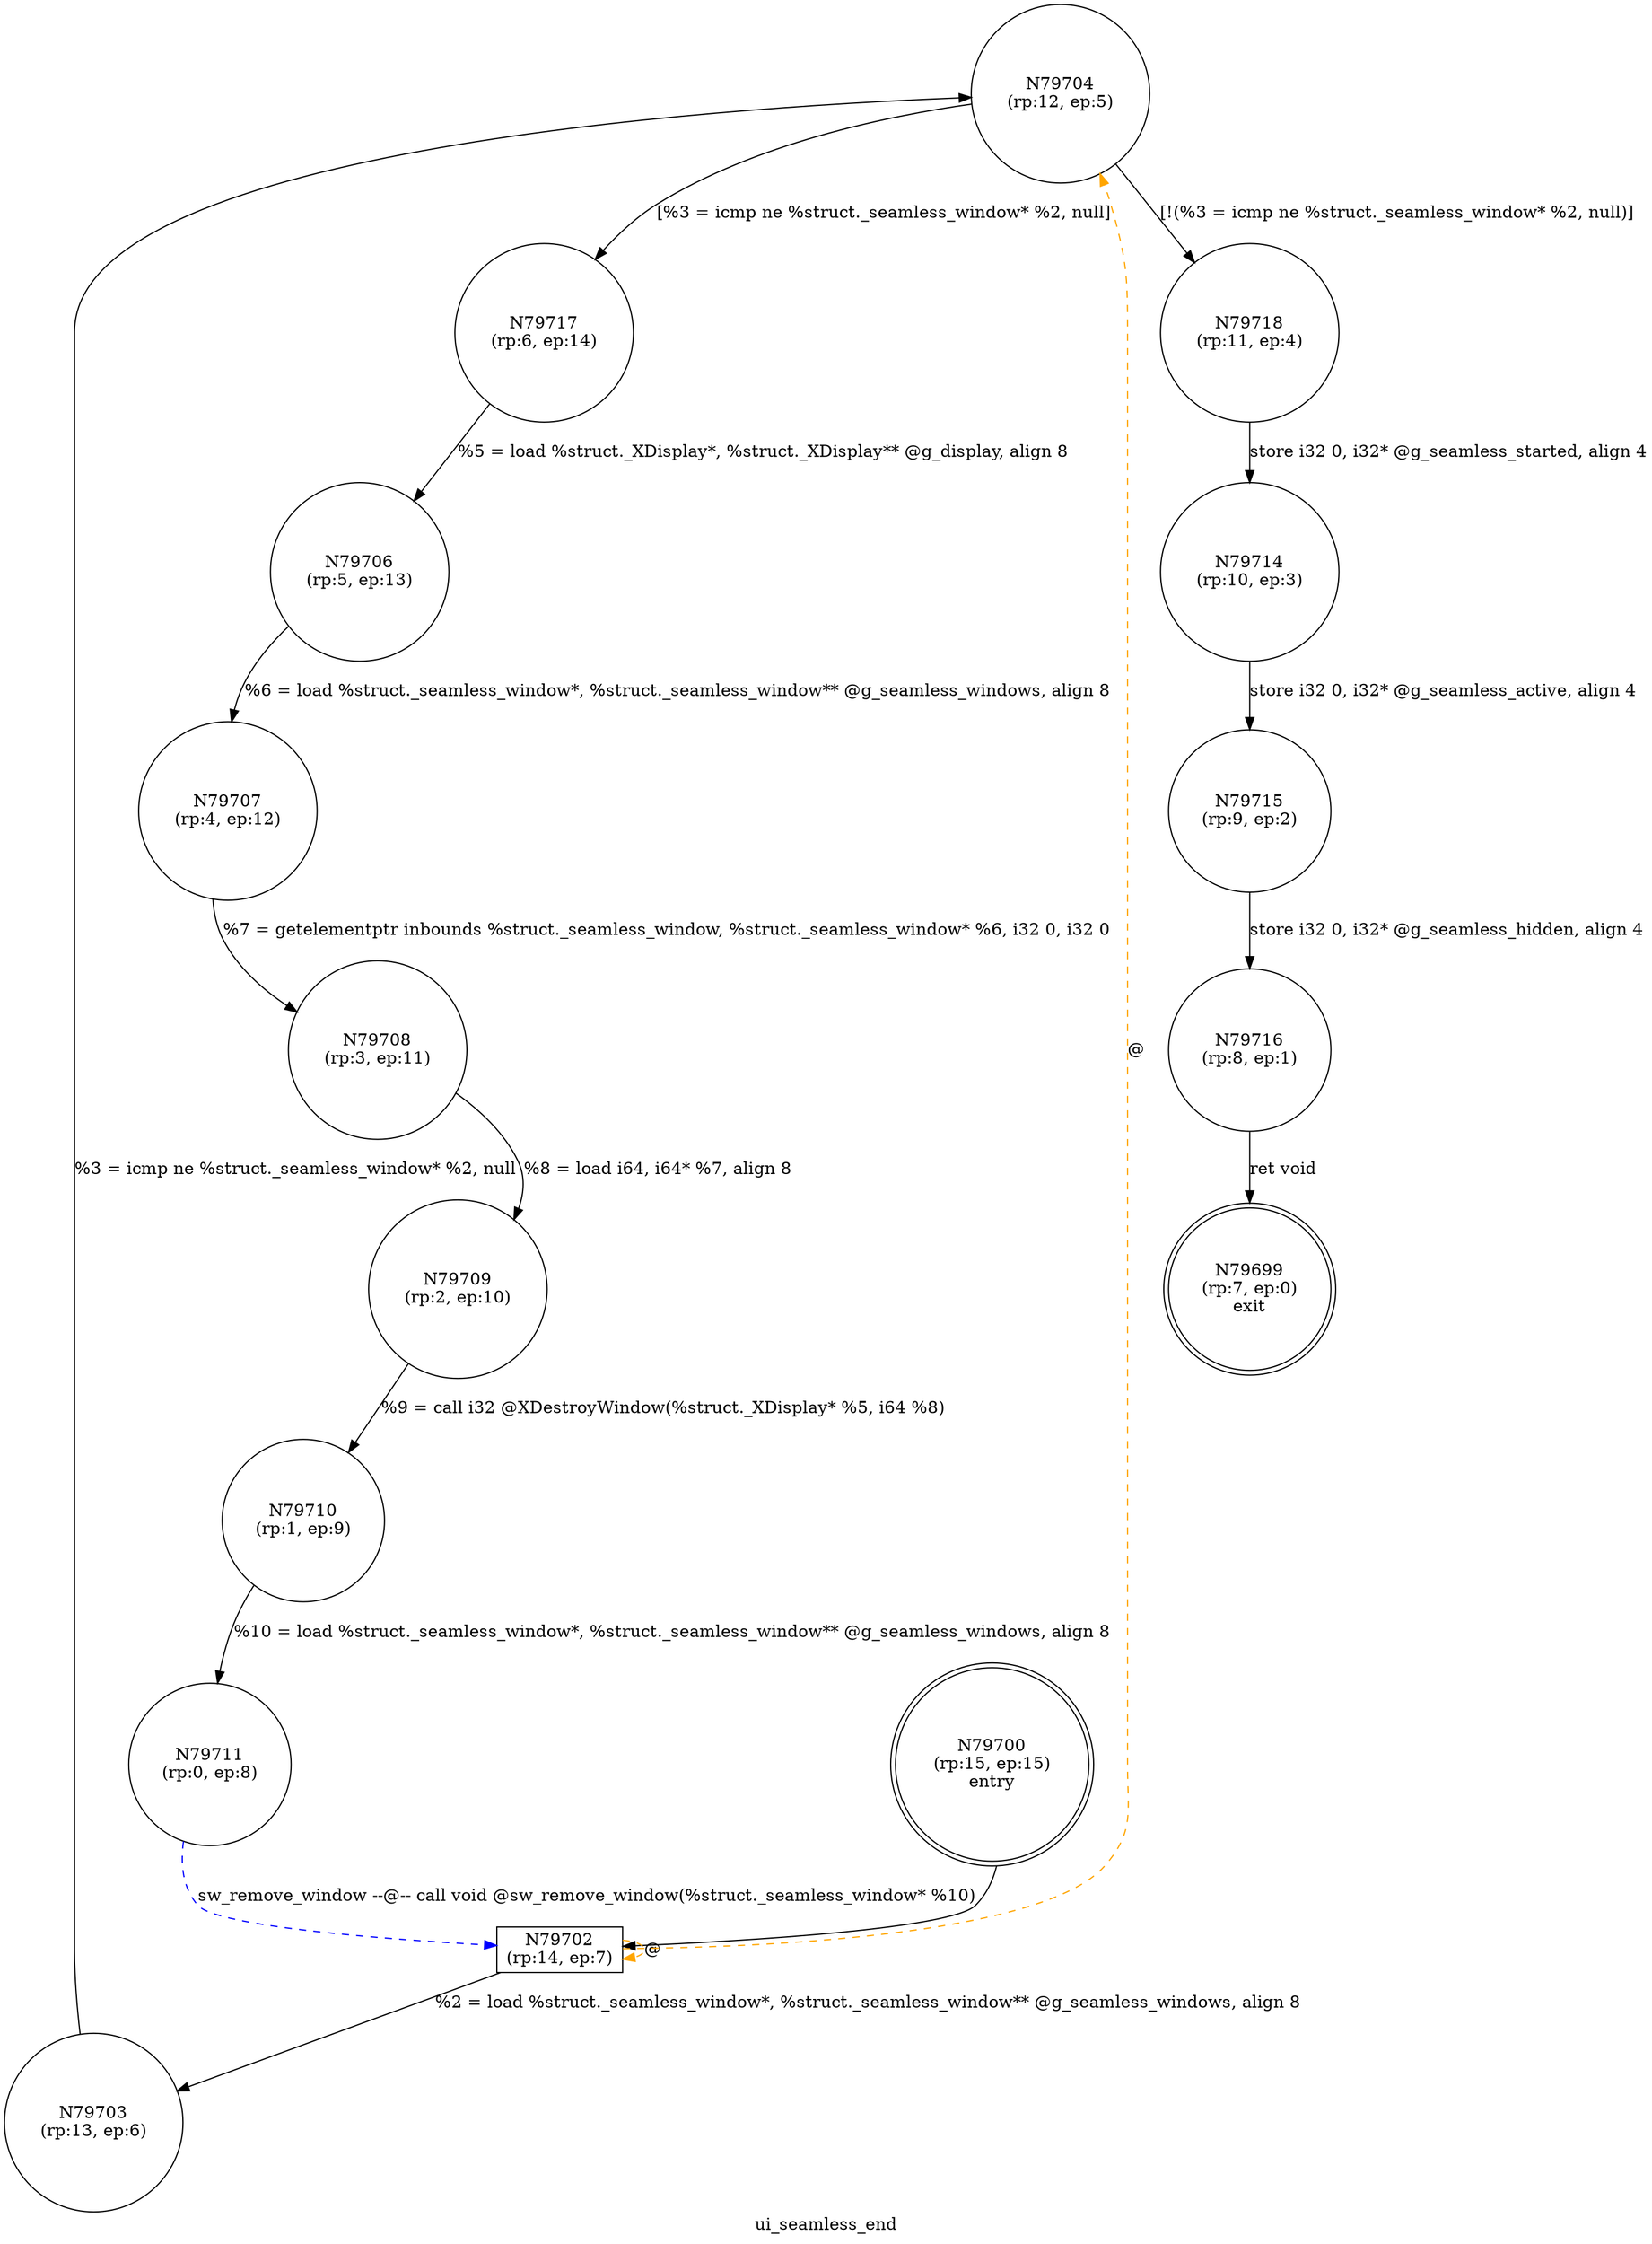 digraph ui_seamless_end {
label="ui_seamless_end"
79699 [label="N79699\n(rp:7, ep:0)\nexit", shape="doublecircle"]
79700 [label="N79700\n(rp:15, ep:15)\nentry", shape="doublecircle"]
79700 -> 79702 [label=""]
79702 [label="N79702\n(rp:14, ep:7)", shape="box"]
79702 -> 79703 [label="%2 = load %struct._seamless_window*, %struct._seamless_window** @g_seamless_windows, align 8"]
79702 -> 79702 [label="@", style="dashed", color="orange"]
79702 -> 79704 [label="@", style="dashed", color="orange"]
79703 [label="N79703\n(rp:13, ep:6)", shape="circle"]
79703 -> 79704 [label="%3 = icmp ne %struct._seamless_window* %2, null"]
79704 [label="N79704\n(rp:12, ep:5)", shape="circle"]
79704 -> 79717 [label="[%3 = icmp ne %struct._seamless_window* %2, null]"]
79704 -> 79718 [label="[!(%3 = icmp ne %struct._seamless_window* %2, null)]"]
79706 [label="N79706\n(rp:5, ep:13)", shape="circle"]
79706 -> 79707 [label="%6 = load %struct._seamless_window*, %struct._seamless_window** @g_seamless_windows, align 8"]
79707 [label="N79707\n(rp:4, ep:12)", shape="circle"]
79707 -> 79708 [label="%7 = getelementptr inbounds %struct._seamless_window, %struct._seamless_window* %6, i32 0, i32 0"]
79708 [label="N79708\n(rp:3, ep:11)", shape="circle"]
79708 -> 79709 [label="%8 = load i64, i64* %7, align 8"]
79709 [label="N79709\n(rp:2, ep:10)", shape="circle"]
79709 -> 79710 [label="%9 = call i32 @XDestroyWindow(%struct._XDisplay* %5, i64 %8)"]
79710 [label="N79710\n(rp:1, ep:9)", shape="circle"]
79710 -> 79711 [label="%10 = load %struct._seamless_window*, %struct._seamless_window** @g_seamless_windows, align 8"]
79711 [label="N79711\n(rp:0, ep:8)", shape="circle"]
79711 -> 79702 [label="sw_remove_window --@-- call void @sw_remove_window(%struct._seamless_window* %10)", style="dashed", color="blue"]
79714 [label="N79714\n(rp:10, ep:3)", shape="circle"]
79714 -> 79715 [label="store i32 0, i32* @g_seamless_active, align 4"]
79715 [label="N79715\n(rp:9, ep:2)", shape="circle"]
79715 -> 79716 [label="store i32 0, i32* @g_seamless_hidden, align 4"]
79716 [label="N79716\n(rp:8, ep:1)", shape="circle"]
79716 -> 79699 [label="ret void"]
79717 [label="N79717\n(rp:6, ep:14)", shape="circle"]
79717 -> 79706 [label="%5 = load %struct._XDisplay*, %struct._XDisplay** @g_display, align 8"]
79718 [label="N79718\n(rp:11, ep:4)", shape="circle"]
79718 -> 79714 [label="store i32 0, i32* @g_seamless_started, align 4"]
}
